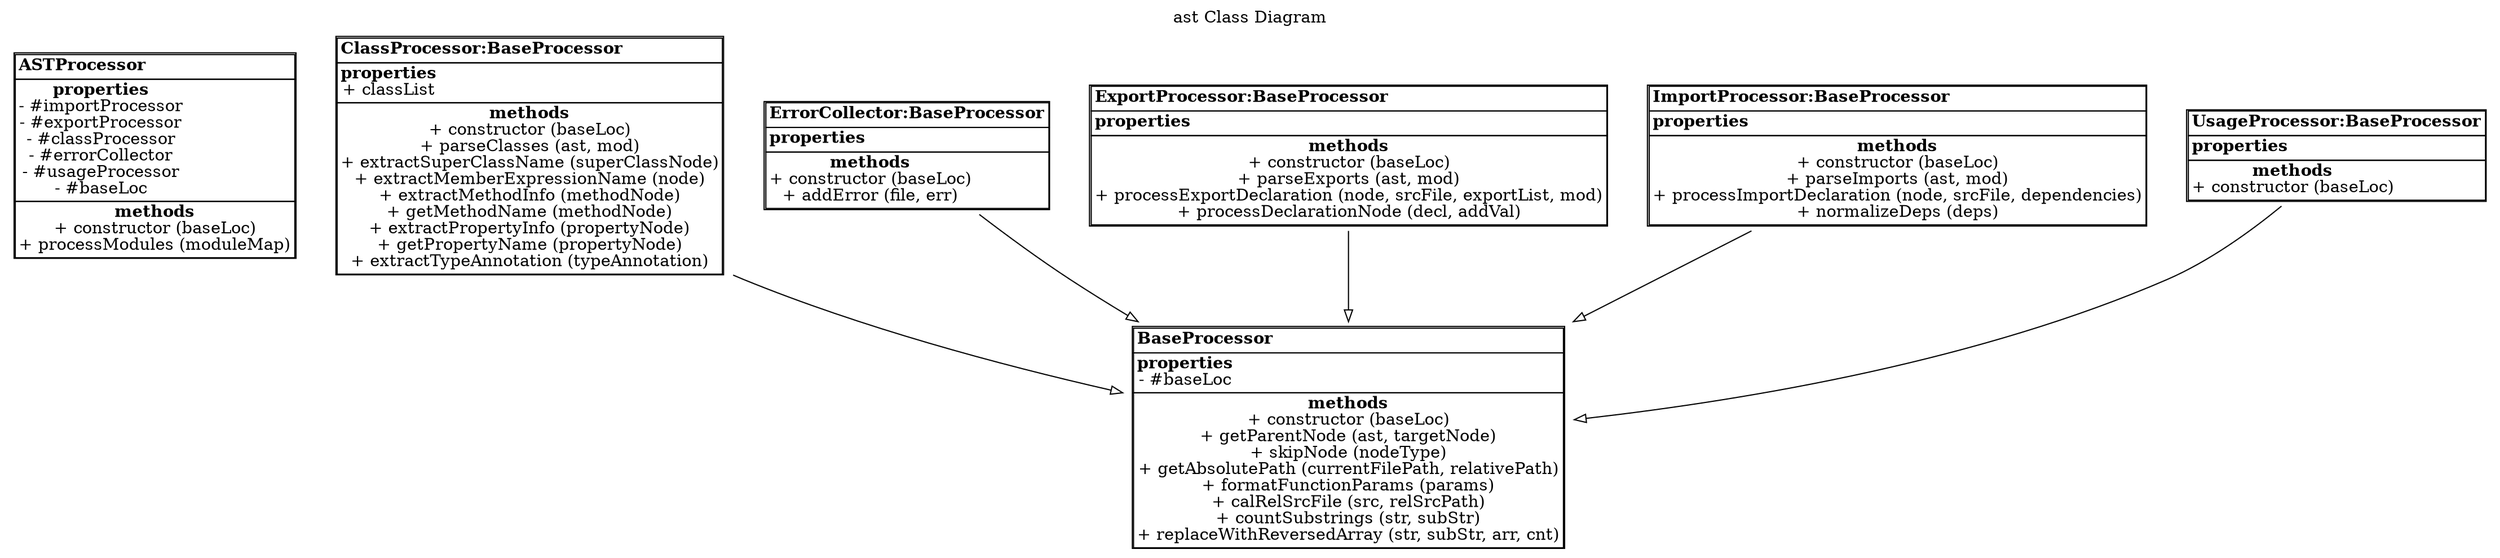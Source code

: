 digraph {label="ast Class Diagram";
labelloc="t";
"ASTProcessor"[shape = none, label =<<TABLE cellspacing="0" cellborder="1" align="left">
<TR><TD align="left"><B>ASTProcessor</B></TD></TR>
<TR><TD align="left"><B>properties</B><BR/>
- #importProcessor<BR/>
- #exportProcessor<BR/>
- #classProcessor<BR/>
- #errorCollector<BR/>
- #usageProcessor<BR/>
- #baseLoc<BR/>
</TD></TR>
<TR><TD align="left"><B>methods</B><BR/>
+ constructor (baseLoc)<BR/>
+ processModules (moduleMap)<BR/>
</TD></TR>
</TABLE>>];

"BaseProcessor"[shape = none, label =<<TABLE cellspacing="0" cellborder="1" align="left">
<TR><TD align="left"><B>BaseProcessor</B></TD></TR>
<TR><TD align="left"><B>properties</B><BR/>
- #baseLoc<BR/>
</TD></TR>
<TR><TD align="left"><B>methods</B><BR/>
+ constructor (baseLoc)<BR/>
+ getParentNode (ast, targetNode)<BR/>
+ skipNode (nodeType)<BR/>
+ getAbsolutePath (currentFilePath, relativePath)<BR/>
+ formatFunctionParams (params)<BR/>
+ calRelSrcFile (src, relSrcPath)<BR/>
+ countSubstrings (str, subStr)<BR/>
+ replaceWithReversedArray (str, subStr, arr, cnt)<BR/>
</TD></TR>
</TABLE>>];

"ClassProcessor"[shape = none, label =<<TABLE cellspacing="0" cellborder="1" align="left">
<TR><TD align="left"><B>ClassProcessor:BaseProcessor</B></TD></TR>
<TR><TD align="left"><B>properties</B><BR/>
+ classList<BR/>
</TD></TR>
<TR><TD align="left"><B>methods</B><BR/>
+ constructor (baseLoc)<BR/>
+ parseClasses (ast, mod)<BR/>
+ extractSuperClassName (superClassNode)<BR/>
+ extractMemberExpressionName (node)<BR/>
+ extractMethodInfo (methodNode)<BR/>
+ getMethodName (methodNode)<BR/>
+ extractPropertyInfo (propertyNode)<BR/>
+ getPropertyName (propertyNode)<BR/>
+ extractTypeAnnotation (typeAnnotation)<BR/>
</TD></TR>
</TABLE>>];
"ClassProcessor"->"BaseProcessor" [arrowhead=empty];

"ErrorCollector"[shape = none, label =<<TABLE cellspacing="0" cellborder="1" align="left">
<TR><TD align="left"><B>ErrorCollector:BaseProcessor</B></TD></TR>
<TR><TD align="left"><B>properties</B><BR/>
</TD></TR>
<TR><TD align="left"><B>methods</B><BR/>
+ constructor (baseLoc)<BR/>
+ addError (file, err)<BR/>
</TD></TR>
</TABLE>>];
"ErrorCollector"->"BaseProcessor" [arrowhead=empty];

"ExportProcessor"[shape = none, label =<<TABLE cellspacing="0" cellborder="1" align="left">
<TR><TD align="left"><B>ExportProcessor:BaseProcessor</B></TD></TR>
<TR><TD align="left"><B>properties</B><BR/>
</TD></TR>
<TR><TD align="left"><B>methods</B><BR/>
+ constructor (baseLoc)<BR/>
+ parseExports (ast, mod)<BR/>
+ processExportDeclaration (node, srcFile, exportList, mod)<BR/>
+ processDeclarationNode (decl, addVal)<BR/>
</TD></TR>
</TABLE>>];
"ExportProcessor"->"BaseProcessor" [arrowhead=empty];

"ImportProcessor"[shape = none, label =<<TABLE cellspacing="0" cellborder="1" align="left">
<TR><TD align="left"><B>ImportProcessor:BaseProcessor</B></TD></TR>
<TR><TD align="left"><B>properties</B><BR/>
</TD></TR>
<TR><TD align="left"><B>methods</B><BR/>
+ constructor (baseLoc)<BR/>
+ parseImports (ast, mod)<BR/>
+ processImportDeclaration (node, srcFile, dependencies)<BR/>
+ normalizeDeps (deps)<BR/>
</TD></TR>
</TABLE>>];
"ImportProcessor"->"BaseProcessor" [arrowhead=empty];

"UsageProcessor"[shape = none, label =<<TABLE cellspacing="0" cellborder="1" align="left">
<TR><TD align="left"><B>UsageProcessor:BaseProcessor</B></TD></TR>
<TR><TD align="left"><B>properties</B><BR/>
</TD></TR>
<TR><TD align="left"><B>methods</B><BR/>
+ constructor (baseLoc)<BR/>
</TD></TR>
</TABLE>>];
"UsageProcessor"->"BaseProcessor" [arrowhead=empty];

}
